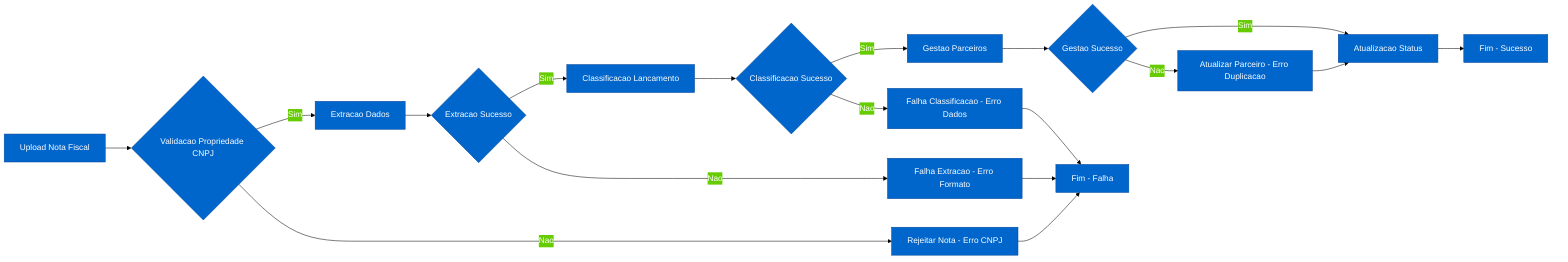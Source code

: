 %%{init: {'theme': 'base', 'themeVariables': { 'primaryColor': '#0066cc', 'primaryTextColor': '#ffffff', 'primaryBorderColor': '#004499', 'lineColor': '#000000', 'sectionBkgColor': '#f0f0f0', 'altSectionBkgColor': '#e0e0e0' }}}%%
flowchart LR
    A[Upload Nota Fiscal] --> B{Validacao Propriedade CNPJ}
    B -->|Sim| C[Extracao Dados]
    B -->|Nao| D[Rejeitar Nota - Erro CNPJ]
    C --> E{Extracao Sucesso}
    E -->|Sim| F[Classificacao Lancamento]
    E -->|Nao| G[Falha Extracao - Erro Formato]
    F --> H{Classificacao Sucesso}
    H -->|Sim| I[Gestao Parceiros]
    H -->|Nao| J[Falha Classificacao - Erro Dados]
    I --> K{Gestao Sucesso}
    K -->|Sim| L[Atualizacao Status]
    K -->|Nao| M[Atualizar Parceiro - Erro Duplicacao]
    M --> L
    L --> N[Fim - Sucesso]
    D --> O[Fim - Falha]
    G --> O
    J --> O